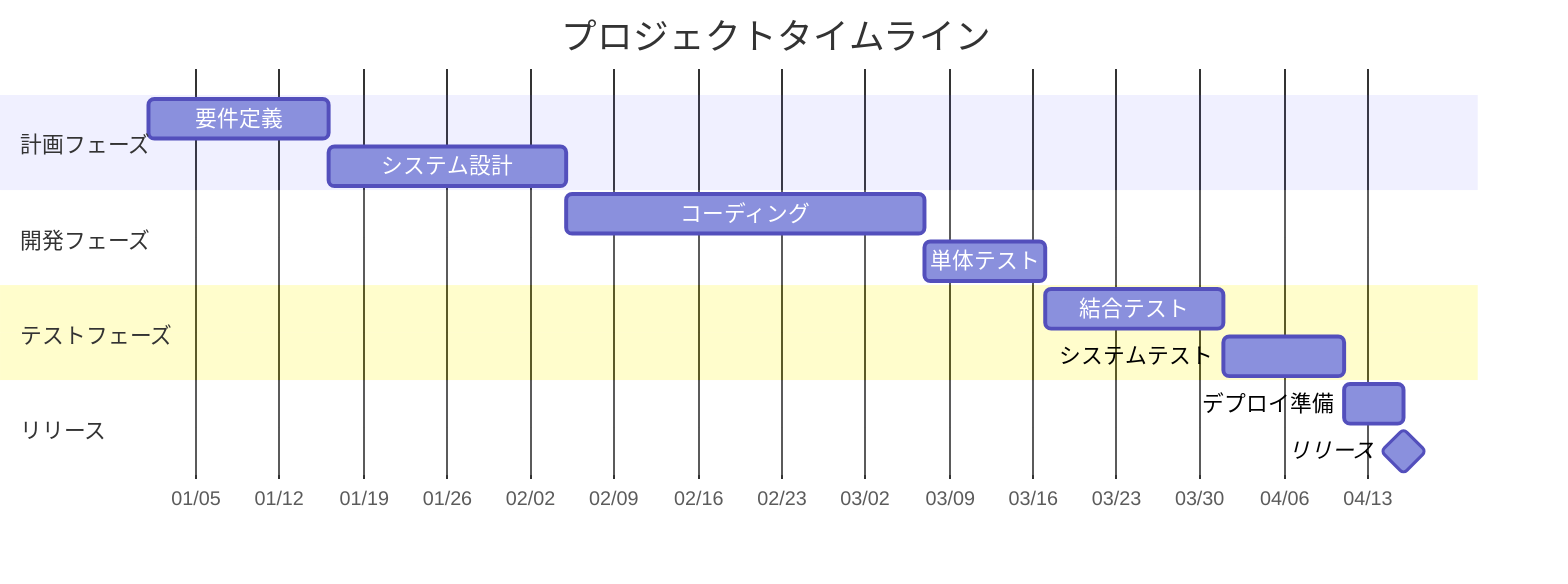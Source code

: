 gantt
    title プロジェクトタイムライン
    dateFormat  YYYY-MM-DD
    axisFormat  %m/%d
    
    section 計画フェーズ
    要件定義          :a1, 2025-01-01, 15d
    システム設計      :a2, after a1, 20d
    
    section 開発フェーズ
    コーディング      :b1, after a2, 30d
    単体テスト        :b2, after b1, 10d
    
    section テストフェーズ
    結合テスト        :c1, after b2, 15d
    システムテスト    :c2, after c1, 10d
    
    section リリース
    デプロイ準備      :d1, after c2, 5d
    リリース          :milestone, after d1, 0d